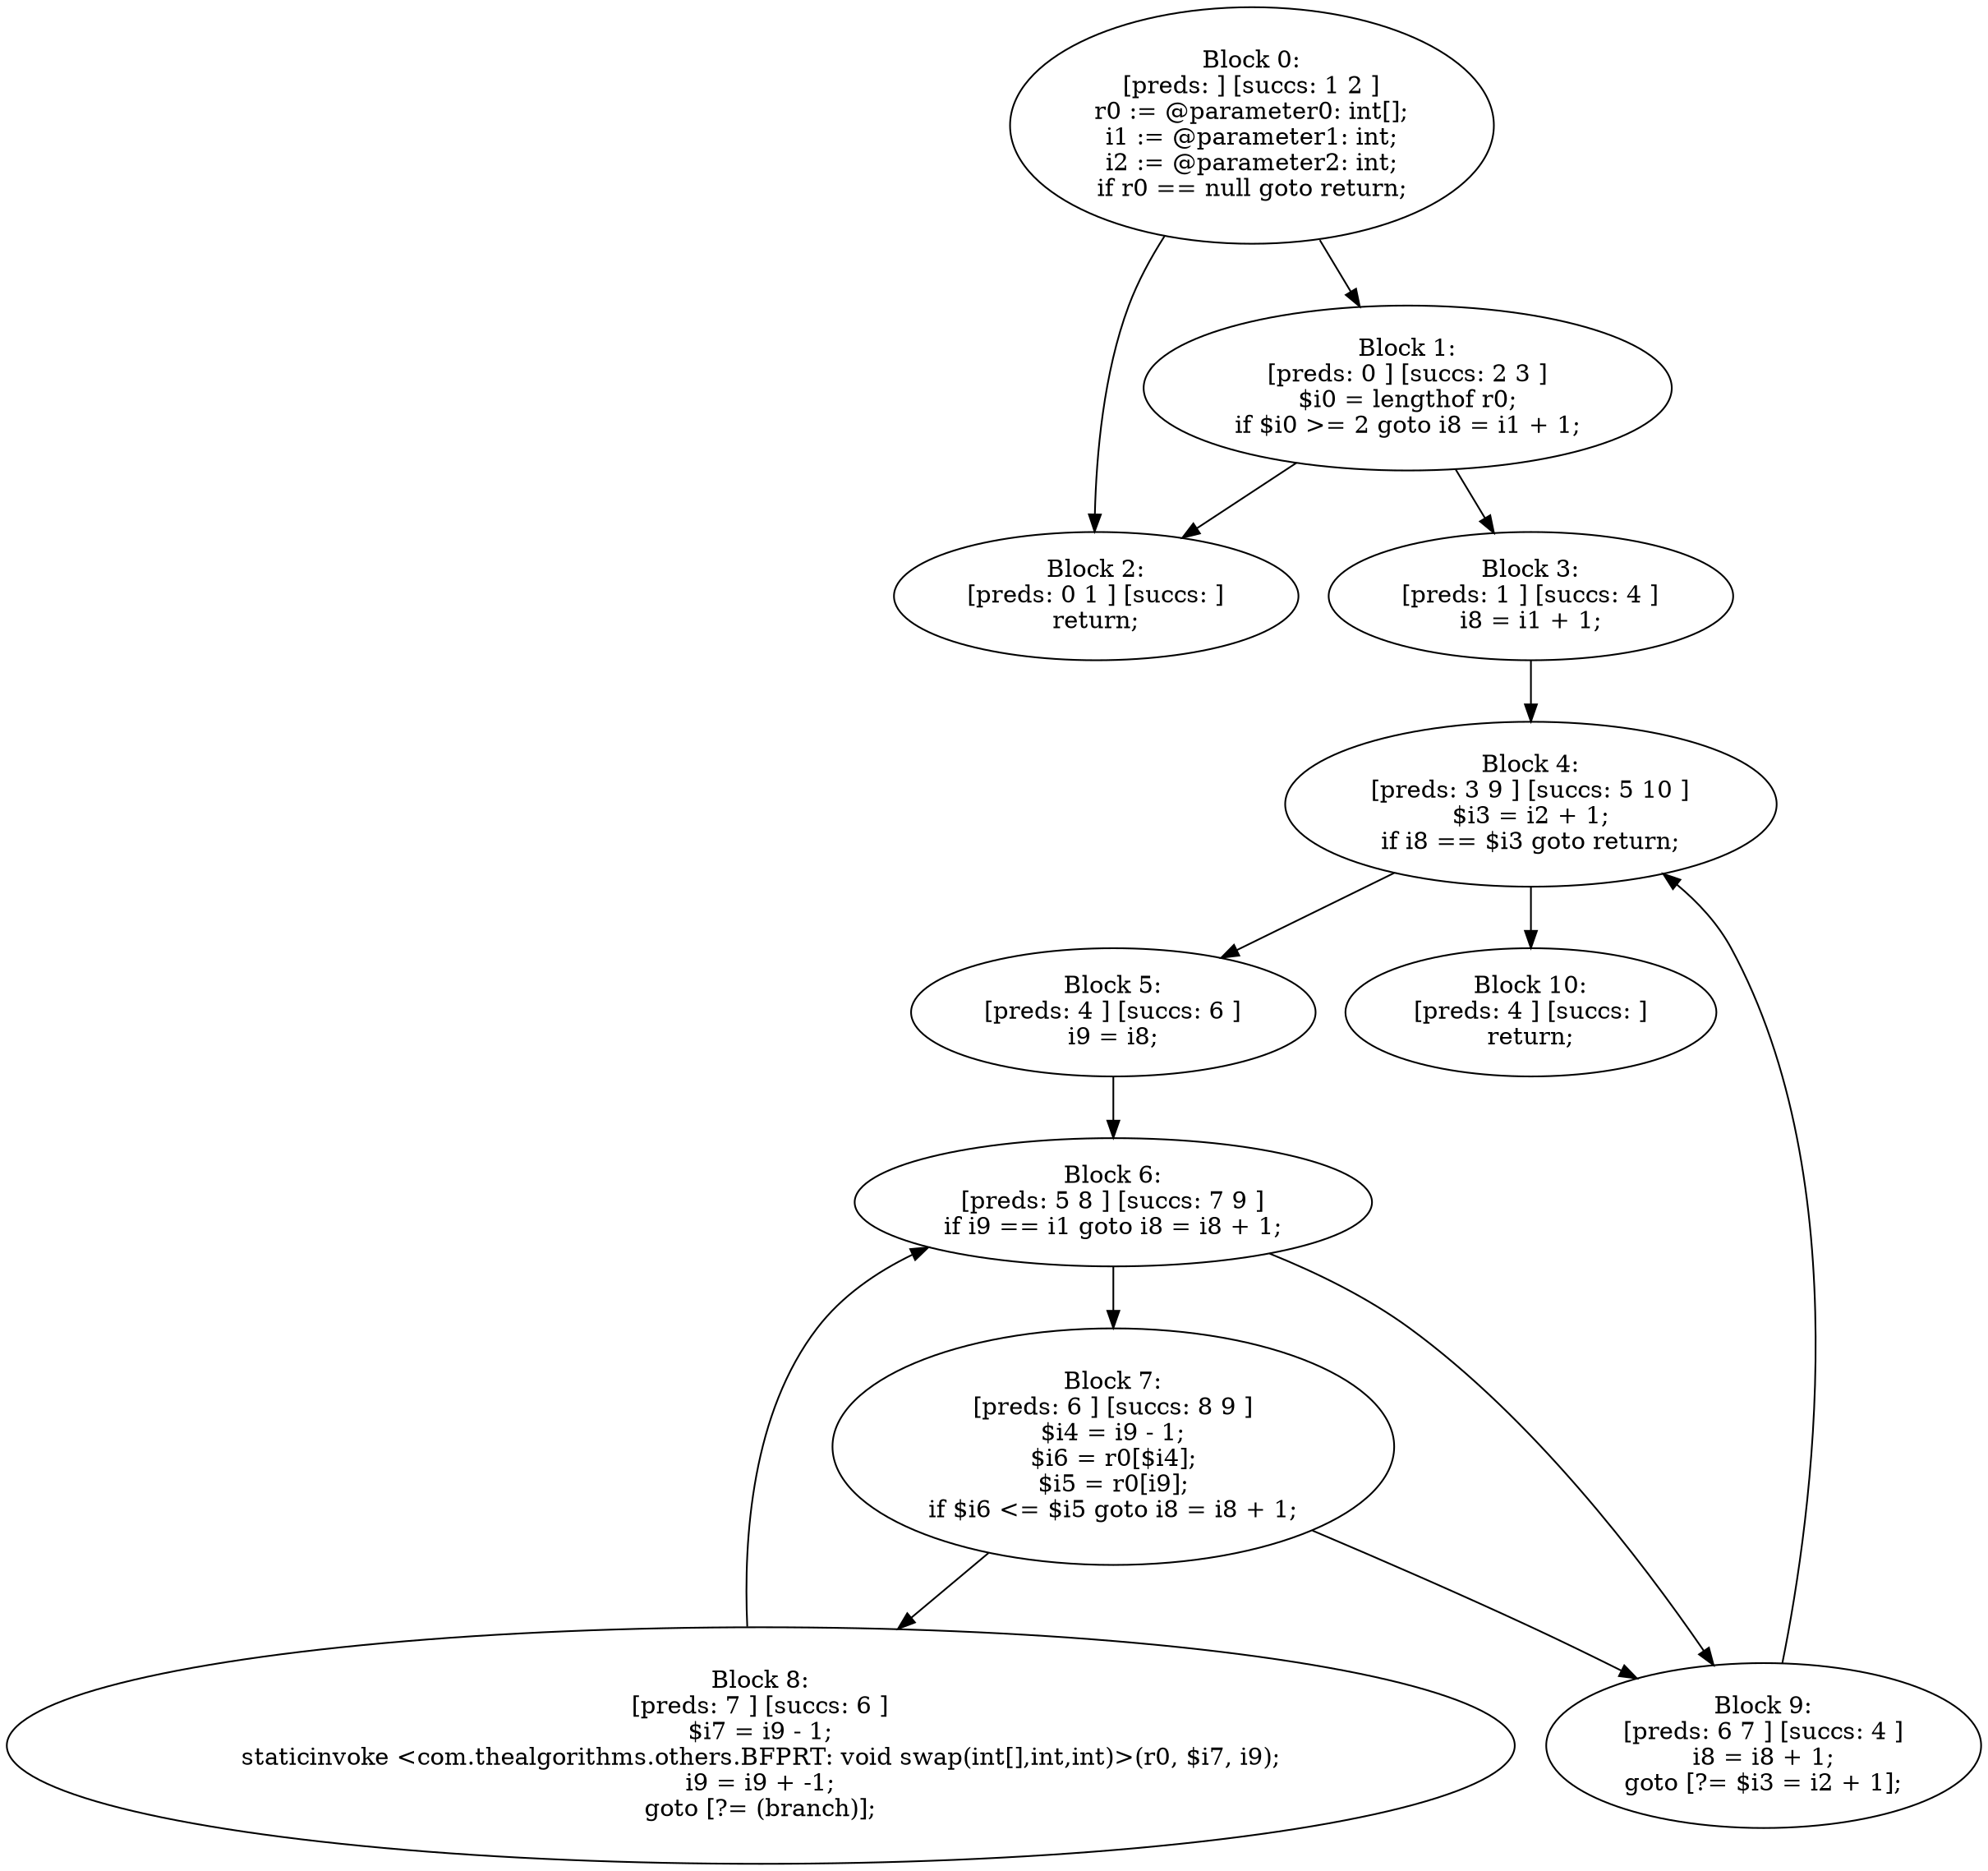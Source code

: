 digraph "unitGraph" {
    "Block 0:
[preds: ] [succs: 1 2 ]
r0 := @parameter0: int[];
i1 := @parameter1: int;
i2 := @parameter2: int;
if r0 == null goto return;
"
    "Block 1:
[preds: 0 ] [succs: 2 3 ]
$i0 = lengthof r0;
if $i0 >= 2 goto i8 = i1 + 1;
"
    "Block 2:
[preds: 0 1 ] [succs: ]
return;
"
    "Block 3:
[preds: 1 ] [succs: 4 ]
i8 = i1 + 1;
"
    "Block 4:
[preds: 3 9 ] [succs: 5 10 ]
$i3 = i2 + 1;
if i8 == $i3 goto return;
"
    "Block 5:
[preds: 4 ] [succs: 6 ]
i9 = i8;
"
    "Block 6:
[preds: 5 8 ] [succs: 7 9 ]
if i9 == i1 goto i8 = i8 + 1;
"
    "Block 7:
[preds: 6 ] [succs: 8 9 ]
$i4 = i9 - 1;
$i6 = r0[$i4];
$i5 = r0[i9];
if $i6 <= $i5 goto i8 = i8 + 1;
"
    "Block 8:
[preds: 7 ] [succs: 6 ]
$i7 = i9 - 1;
staticinvoke <com.thealgorithms.others.BFPRT: void swap(int[],int,int)>(r0, $i7, i9);
i9 = i9 + -1;
goto [?= (branch)];
"
    "Block 9:
[preds: 6 7 ] [succs: 4 ]
i8 = i8 + 1;
goto [?= $i3 = i2 + 1];
"
    "Block 10:
[preds: 4 ] [succs: ]
return;
"
    "Block 0:
[preds: ] [succs: 1 2 ]
r0 := @parameter0: int[];
i1 := @parameter1: int;
i2 := @parameter2: int;
if r0 == null goto return;
"->"Block 1:
[preds: 0 ] [succs: 2 3 ]
$i0 = lengthof r0;
if $i0 >= 2 goto i8 = i1 + 1;
";
    "Block 0:
[preds: ] [succs: 1 2 ]
r0 := @parameter0: int[];
i1 := @parameter1: int;
i2 := @parameter2: int;
if r0 == null goto return;
"->"Block 2:
[preds: 0 1 ] [succs: ]
return;
";
    "Block 1:
[preds: 0 ] [succs: 2 3 ]
$i0 = lengthof r0;
if $i0 >= 2 goto i8 = i1 + 1;
"->"Block 2:
[preds: 0 1 ] [succs: ]
return;
";
    "Block 1:
[preds: 0 ] [succs: 2 3 ]
$i0 = lengthof r0;
if $i0 >= 2 goto i8 = i1 + 1;
"->"Block 3:
[preds: 1 ] [succs: 4 ]
i8 = i1 + 1;
";
    "Block 3:
[preds: 1 ] [succs: 4 ]
i8 = i1 + 1;
"->"Block 4:
[preds: 3 9 ] [succs: 5 10 ]
$i3 = i2 + 1;
if i8 == $i3 goto return;
";
    "Block 4:
[preds: 3 9 ] [succs: 5 10 ]
$i3 = i2 + 1;
if i8 == $i3 goto return;
"->"Block 5:
[preds: 4 ] [succs: 6 ]
i9 = i8;
";
    "Block 4:
[preds: 3 9 ] [succs: 5 10 ]
$i3 = i2 + 1;
if i8 == $i3 goto return;
"->"Block 10:
[preds: 4 ] [succs: ]
return;
";
    "Block 5:
[preds: 4 ] [succs: 6 ]
i9 = i8;
"->"Block 6:
[preds: 5 8 ] [succs: 7 9 ]
if i9 == i1 goto i8 = i8 + 1;
";
    "Block 6:
[preds: 5 8 ] [succs: 7 9 ]
if i9 == i1 goto i8 = i8 + 1;
"->"Block 7:
[preds: 6 ] [succs: 8 9 ]
$i4 = i9 - 1;
$i6 = r0[$i4];
$i5 = r0[i9];
if $i6 <= $i5 goto i8 = i8 + 1;
";
    "Block 6:
[preds: 5 8 ] [succs: 7 9 ]
if i9 == i1 goto i8 = i8 + 1;
"->"Block 9:
[preds: 6 7 ] [succs: 4 ]
i8 = i8 + 1;
goto [?= $i3 = i2 + 1];
";
    "Block 7:
[preds: 6 ] [succs: 8 9 ]
$i4 = i9 - 1;
$i6 = r0[$i4];
$i5 = r0[i9];
if $i6 <= $i5 goto i8 = i8 + 1;
"->"Block 8:
[preds: 7 ] [succs: 6 ]
$i7 = i9 - 1;
staticinvoke <com.thealgorithms.others.BFPRT: void swap(int[],int,int)>(r0, $i7, i9);
i9 = i9 + -1;
goto [?= (branch)];
";
    "Block 7:
[preds: 6 ] [succs: 8 9 ]
$i4 = i9 - 1;
$i6 = r0[$i4];
$i5 = r0[i9];
if $i6 <= $i5 goto i8 = i8 + 1;
"->"Block 9:
[preds: 6 7 ] [succs: 4 ]
i8 = i8 + 1;
goto [?= $i3 = i2 + 1];
";
    "Block 8:
[preds: 7 ] [succs: 6 ]
$i7 = i9 - 1;
staticinvoke <com.thealgorithms.others.BFPRT: void swap(int[],int,int)>(r0, $i7, i9);
i9 = i9 + -1;
goto [?= (branch)];
"->"Block 6:
[preds: 5 8 ] [succs: 7 9 ]
if i9 == i1 goto i8 = i8 + 1;
";
    "Block 9:
[preds: 6 7 ] [succs: 4 ]
i8 = i8 + 1;
goto [?= $i3 = i2 + 1];
"->"Block 4:
[preds: 3 9 ] [succs: 5 10 ]
$i3 = i2 + 1;
if i8 == $i3 goto return;
";
}
